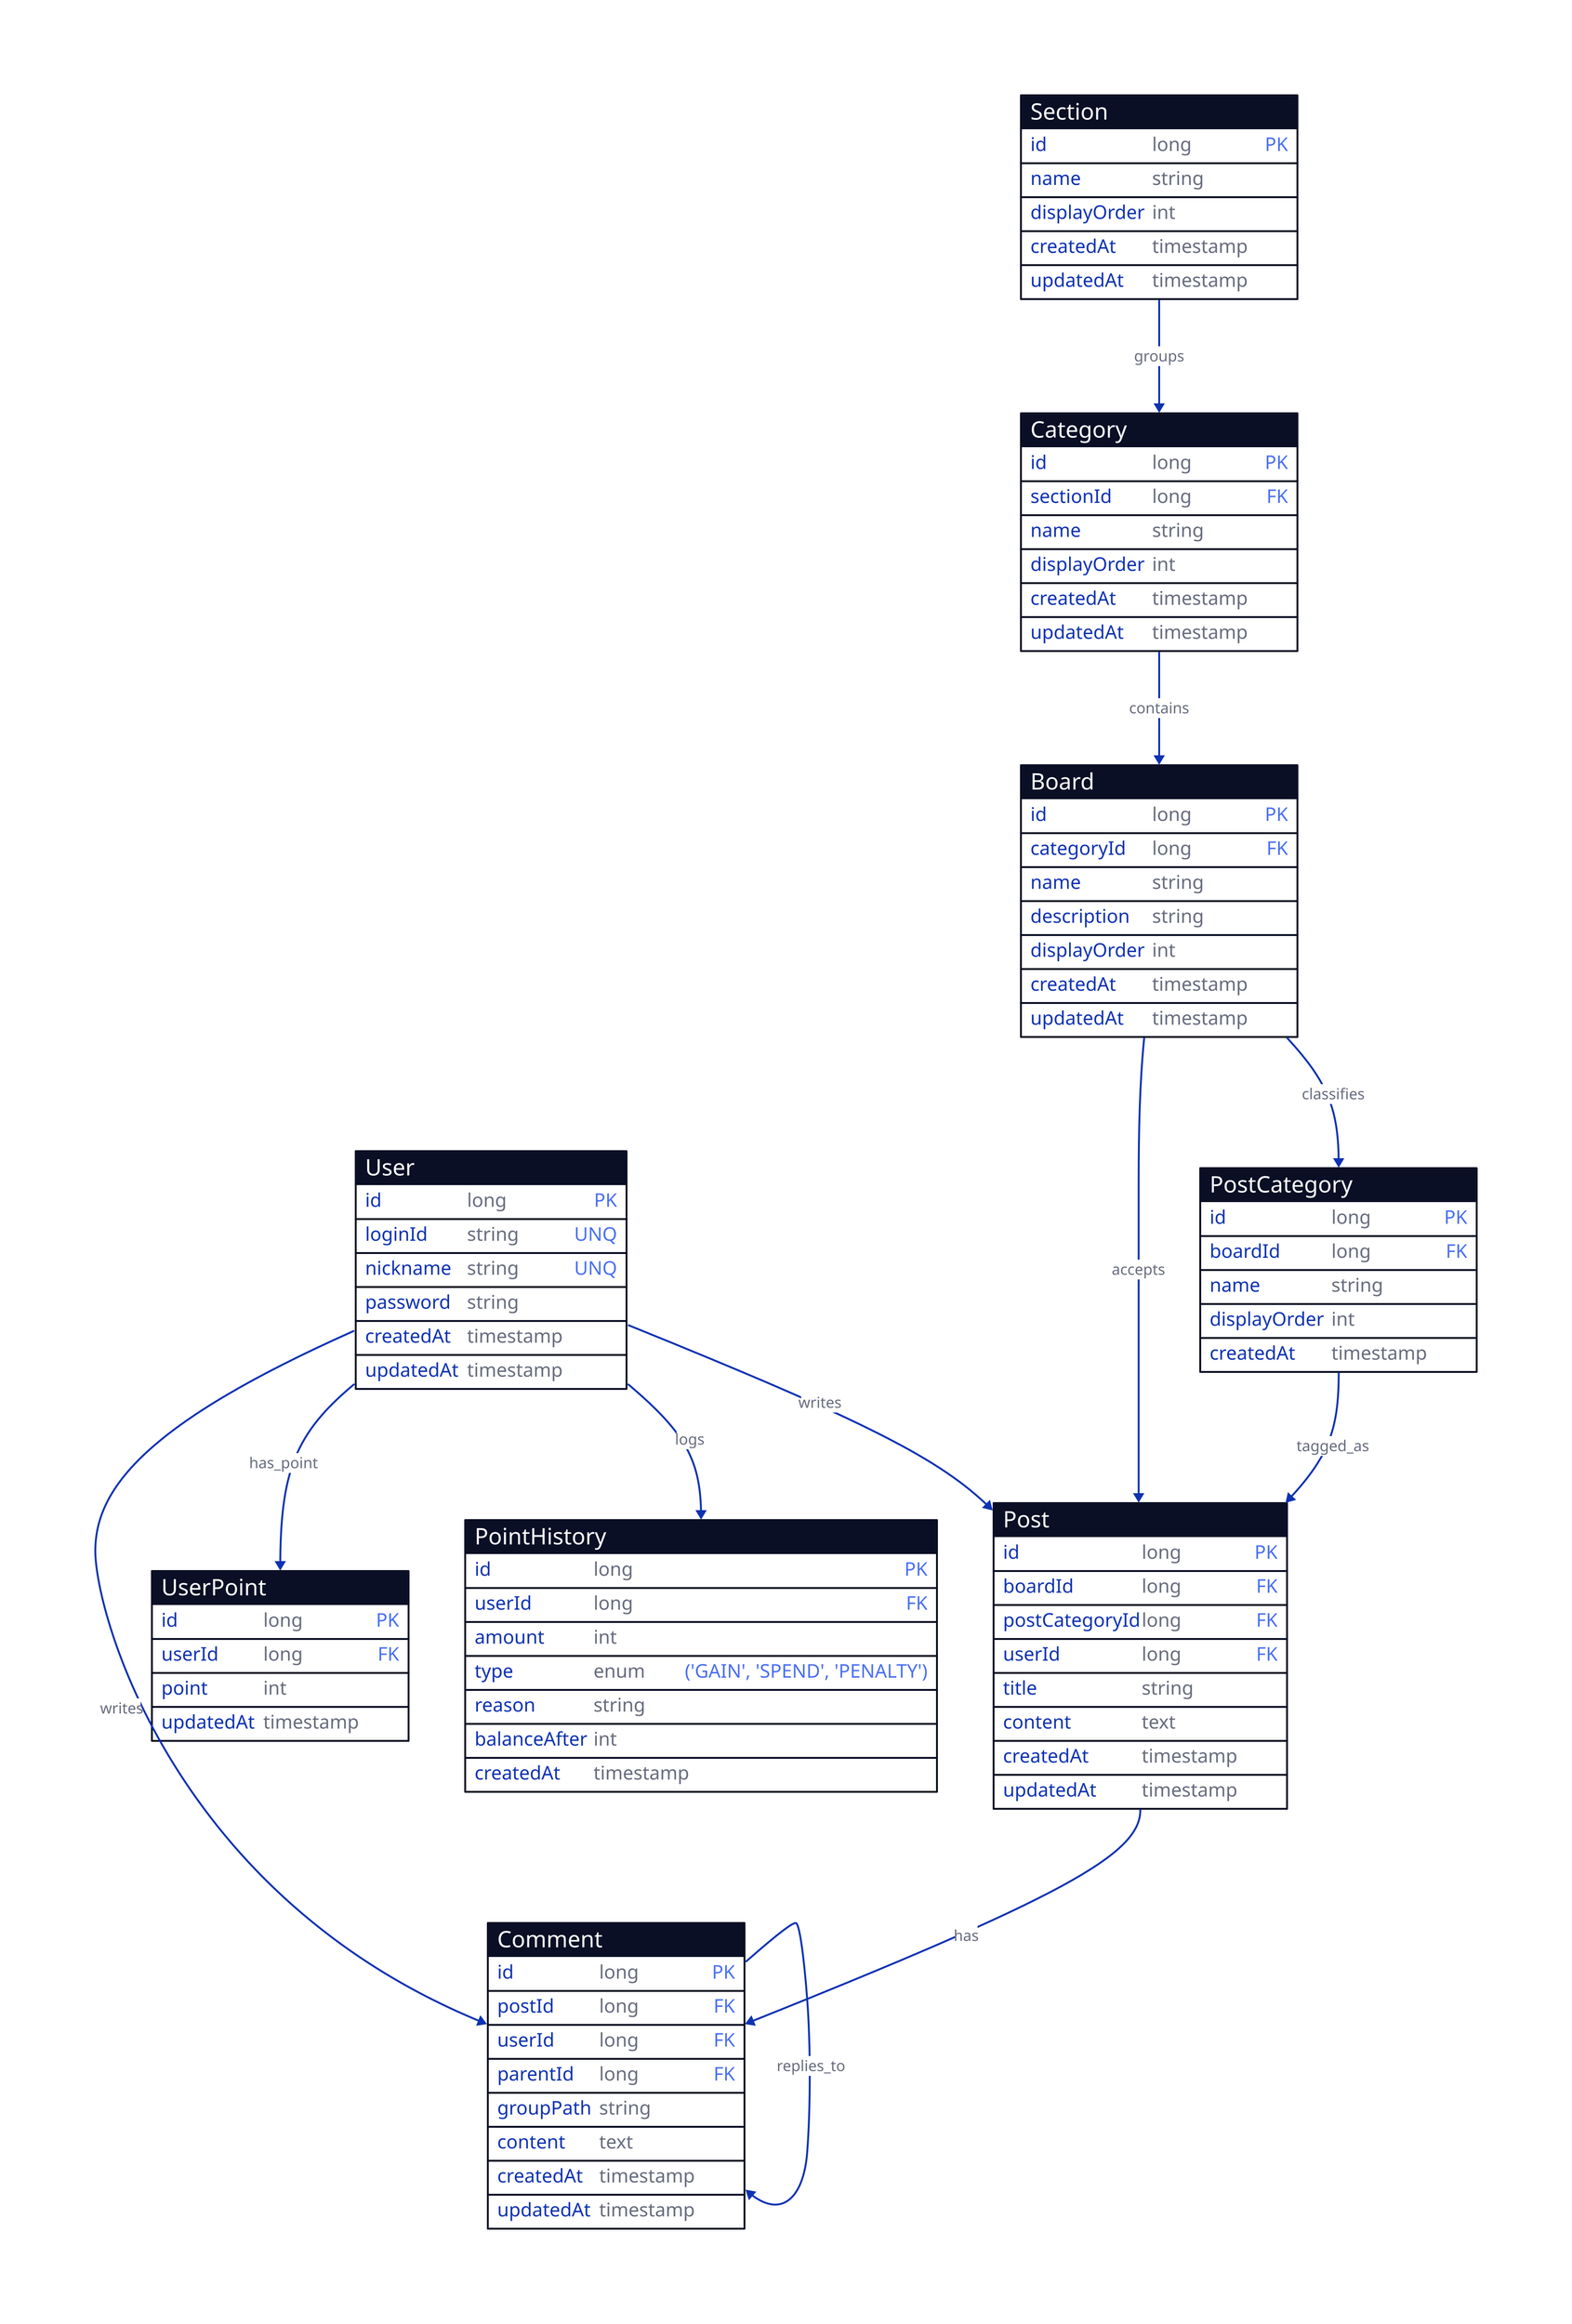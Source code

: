 Section: {
  shape: sql_table
  id: long {constraint: primary_key}
  name: string
  displayOrder: int
  createdAt: timestamp
  updatedAt: timestamp
}

Category: {
  shape: sql_table
  id: long {constraint: primary_key}
  sectionId: long {constraint: foreign_key}
  name: string
  displayOrder: int
  createdAt: timestamp
  updatedAt: timestamp
}

Board: {
  shape: sql_table
  id: long {constraint: primary_key}
  categoryId: long {constraint: foreign_key}
  name: string
  description: string
  displayOrder: int
  createdAt: timestamp
  updatedAt: timestamp
}

PostCategory: {
  shape: sql_table
  id: long {constraint: primary_key}
  boardId: long {constraint: foreign_key}
  name: string
  displayOrder: int
  createdAt: timestamp
}

Post: {
  shape: sql_table
  id: long {constraint: primary_key}
  boardId: long {constraint: foreign_key}
  postCategoryId: long {constraint: foreign_key}
  userId: long {constraint: foreign_key}
  title: string
  content: text
  createdAt: timestamp
  updatedAt: timestamp
}

Comment: {
  shape: sql_table
  id: long {constraint: primary_key}
  postId: long {constraint: foreign_key}
  userId: long {constraint: foreign_key}
  parentId: long {constraint: foreign_key}
  groupPath: string
  content: text
  createdAt: timestamp
  updatedAt: timestamp
}

User: {
  shape: sql_table
  id: long {constraint: primary_key}
  loginId: string {constraint: unique}
  nickname: string {constraint: unique}
  password: string
  createdAt: timestamp
  updatedAt: timestamp
}

UserPoint: {
  shape: sql_table
  id: long {constraint: primary_key}
  userId: long {constraint: foreign_key}
  point: int
  updatedAt: timestamp
}

PointHistory: {
  shape: sql_table
  id: long {constraint: primary_key}
  userId: long {constraint: foreign_key}
  amount: int
  type: enum {constraint: ('GAIN', 'SPEND', 'PENALTY')}
  reason: string
  balanceAfter: int
  createdAt: timestamp
}

User -> UserPoint: has_point
User -> PointHistory: logs
User -> Post: writes
User -> Comment: writes
Section -> Category: groups
Category -> Board: contains
Board -> PostCategory: classifies
Board -> Post: accepts
PostCategory -> Post: tagged_as
Post -> Comment: has
Comment -> Comment: replies_to
